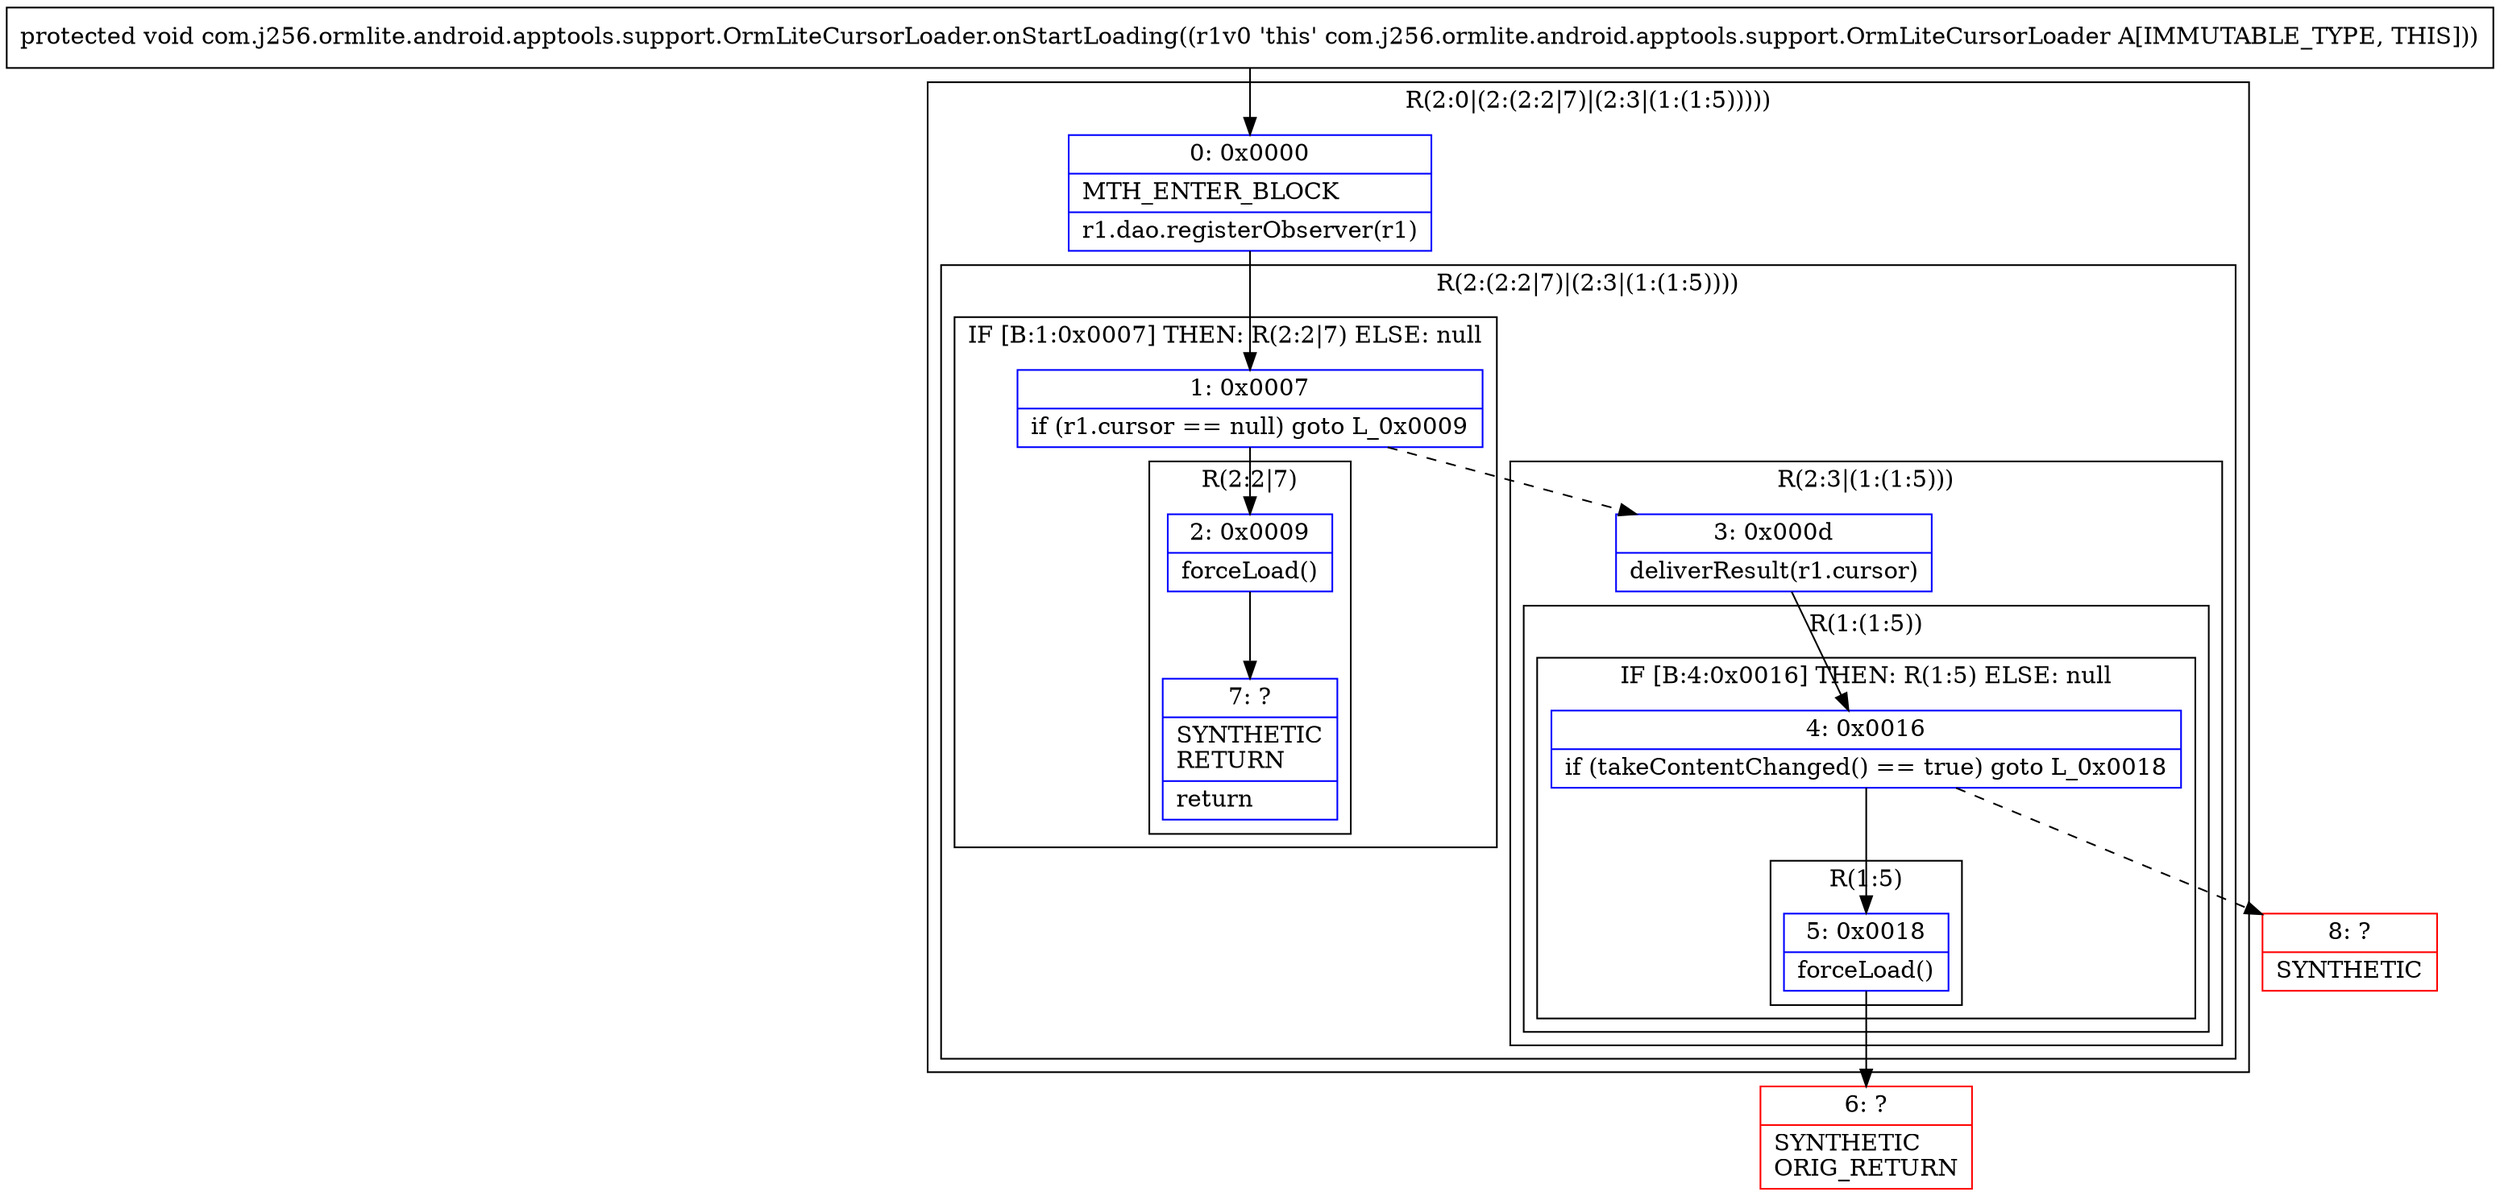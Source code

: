 digraph "CFG forcom.j256.ormlite.android.apptools.support.OrmLiteCursorLoader.onStartLoading()V" {
subgraph cluster_Region_1210010139 {
label = "R(2:0|(2:(2:2|7)|(2:3|(1:(1:5)))))";
node [shape=record,color=blue];
Node_0 [shape=record,label="{0\:\ 0x0000|MTH_ENTER_BLOCK\l|r1.dao.registerObserver(r1)\l}"];
subgraph cluster_Region_1521386539 {
label = "R(2:(2:2|7)|(2:3|(1:(1:5))))";
node [shape=record,color=blue];
subgraph cluster_IfRegion_246665875 {
label = "IF [B:1:0x0007] THEN: R(2:2|7) ELSE: null";
node [shape=record,color=blue];
Node_1 [shape=record,label="{1\:\ 0x0007|if (r1.cursor == null) goto L_0x0009\l}"];
subgraph cluster_Region_1938394011 {
label = "R(2:2|7)";
node [shape=record,color=blue];
Node_2 [shape=record,label="{2\:\ 0x0009|forceLoad()\l}"];
Node_7 [shape=record,label="{7\:\ ?|SYNTHETIC\lRETURN\l|return\l}"];
}
}
subgraph cluster_Region_1106532451 {
label = "R(2:3|(1:(1:5)))";
node [shape=record,color=blue];
Node_3 [shape=record,label="{3\:\ 0x000d|deliverResult(r1.cursor)\l}"];
subgraph cluster_Region_1876231082 {
label = "R(1:(1:5))";
node [shape=record,color=blue];
subgraph cluster_IfRegion_2145547145 {
label = "IF [B:4:0x0016] THEN: R(1:5) ELSE: null";
node [shape=record,color=blue];
Node_4 [shape=record,label="{4\:\ 0x0016|if (takeContentChanged() == true) goto L_0x0018\l}"];
subgraph cluster_Region_1074326205 {
label = "R(1:5)";
node [shape=record,color=blue];
Node_5 [shape=record,label="{5\:\ 0x0018|forceLoad()\l}"];
}
}
}
}
}
}
Node_6 [shape=record,color=red,label="{6\:\ ?|SYNTHETIC\lORIG_RETURN\l}"];
Node_8 [shape=record,color=red,label="{8\:\ ?|SYNTHETIC\l}"];
MethodNode[shape=record,label="{protected void com.j256.ormlite.android.apptools.support.OrmLiteCursorLoader.onStartLoading((r1v0 'this' com.j256.ormlite.android.apptools.support.OrmLiteCursorLoader A[IMMUTABLE_TYPE, THIS])) }"];
MethodNode -> Node_0;
Node_0 -> Node_1;
Node_1 -> Node_2;
Node_1 -> Node_3[style=dashed];
Node_2 -> Node_7;
Node_3 -> Node_4;
Node_4 -> Node_5;
Node_4 -> Node_8[style=dashed];
Node_5 -> Node_6;
}

